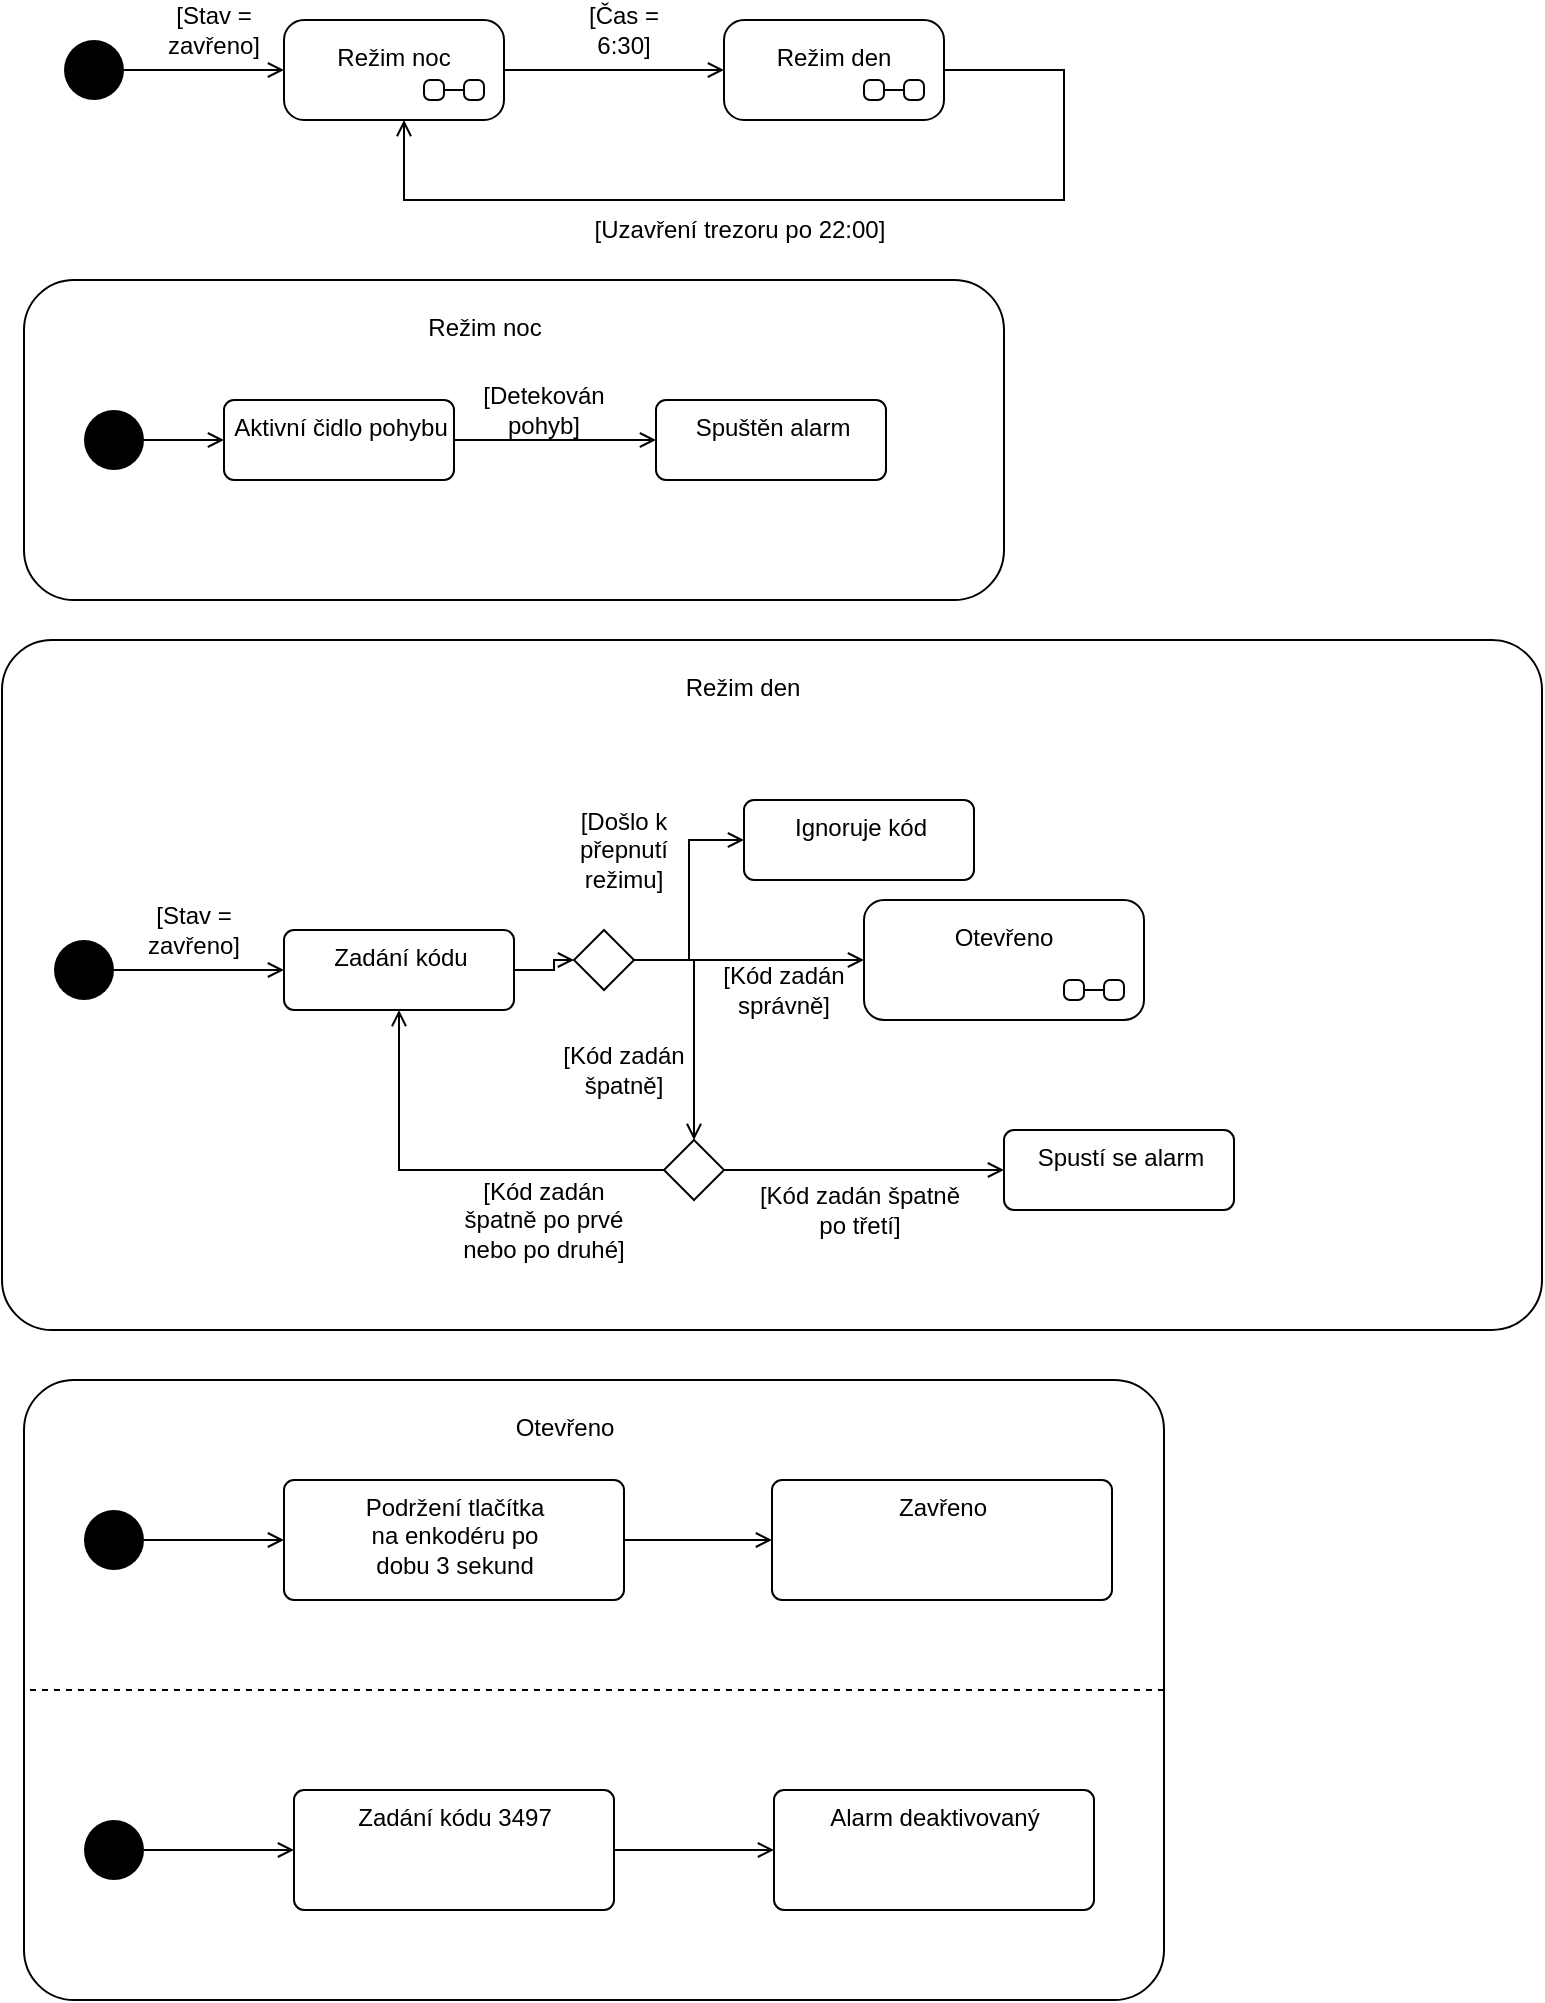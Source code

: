 <mxfile version="18.0.3" type="github">
  <diagram id="ZDYpuokxCG2jLGDbALlZ" name="Page-1">
    <mxGraphModel dx="1422" dy="737" grid="1" gridSize="10" guides="1" tooltips="1" connect="1" arrows="1" fold="1" page="1" pageScale="1" pageWidth="827" pageHeight="1169" math="0" shadow="0">
      <root>
        <mxCell id="0" />
        <mxCell id="1" parent="0" />
        <mxCell id="XG8IhkjPqRWT0HxYxQJB-3" value="" style="edgeStyle=orthogonalEdgeStyle;rounded=0;orthogonalLoop=1;jettySize=auto;html=1;endArrow=open;endFill=0;" edge="1" parent="1" source="XG8IhkjPqRWT0HxYxQJB-1">
          <mxGeometry relative="1" as="geometry">
            <mxPoint x="170" y="145" as="targetPoint" />
          </mxGeometry>
        </mxCell>
        <mxCell id="XG8IhkjPqRWT0HxYxQJB-1" value="" style="ellipse;fillColor=#000000;strokeColor=none;" vertex="1" parent="1">
          <mxGeometry x="60" y="130" width="30" height="30" as="geometry" />
        </mxCell>
        <mxCell id="XG8IhkjPqRWT0HxYxQJB-8" value="" style="edgeStyle=orthogonalEdgeStyle;rounded=0;orthogonalLoop=1;jettySize=auto;html=1;endArrow=open;endFill=0;exitX=1;exitY=0.5;exitDx=0;exitDy=0;" edge="1" parent="1" source="XG8IhkjPqRWT0HxYxQJB-13">
          <mxGeometry relative="1" as="geometry">
            <mxPoint x="290" y="145" as="sourcePoint" />
            <mxPoint x="390" y="145" as="targetPoint" />
          </mxGeometry>
        </mxCell>
        <mxCell id="XG8IhkjPqRWT0HxYxQJB-6" value="[Stav = zavřeno]" style="text;html=1;strokeColor=none;fillColor=none;align=center;verticalAlign=middle;whiteSpace=wrap;rounded=0;" vertex="1" parent="1">
          <mxGeometry x="100" y="110" width="70" height="30" as="geometry" />
        </mxCell>
        <mxCell id="XG8IhkjPqRWT0HxYxQJB-10" style="edgeStyle=orthogonalEdgeStyle;rounded=0;orthogonalLoop=1;jettySize=auto;html=1;entryX=0.5;entryY=1;entryDx=0;entryDy=0;endArrow=open;endFill=0;exitX=1;exitY=0.5;exitDx=0;exitDy=0;" edge="1" parent="1" source="XG8IhkjPqRWT0HxYxQJB-14">
          <mxGeometry relative="1" as="geometry">
            <mxPoint x="510" y="145" as="sourcePoint" />
            <mxPoint x="230" y="170" as="targetPoint" />
            <Array as="points">
              <mxPoint x="560" y="145" />
              <mxPoint x="560" y="210" />
              <mxPoint x="230" y="210" />
            </Array>
          </mxGeometry>
        </mxCell>
        <mxCell id="XG8IhkjPqRWT0HxYxQJB-9" value="[Čas = 6:30]" style="text;html=1;strokeColor=none;fillColor=none;align=center;verticalAlign=middle;whiteSpace=wrap;rounded=0;" vertex="1" parent="1">
          <mxGeometry x="310" y="110" width="60" height="30" as="geometry" />
        </mxCell>
        <mxCell id="XG8IhkjPqRWT0HxYxQJB-11" value="[Uzavření trezoru po 22:00]" style="text;html=1;strokeColor=none;fillColor=none;align=center;verticalAlign=middle;whiteSpace=wrap;rounded=0;" vertex="1" parent="1">
          <mxGeometry x="310" y="210" width="176" height="30" as="geometry" />
        </mxCell>
        <mxCell id="XG8IhkjPqRWT0HxYxQJB-13" value="Režim noc" style="shape=umlState;rounded=1;verticalAlign=top;spacingTop=5;umlStateSymbol=collapseState;absoluteArcSize=1;arcSize=10;" vertex="1" parent="1">
          <mxGeometry x="170" y="120" width="110" height="50" as="geometry" />
        </mxCell>
        <mxCell id="XG8IhkjPqRWT0HxYxQJB-14" value="Režim den" style="shape=umlState;rounded=1;verticalAlign=top;spacingTop=5;umlStateSymbol=collapseState;absoluteArcSize=1;arcSize=10;" vertex="1" parent="1">
          <mxGeometry x="390" y="120" width="110" height="50" as="geometry" />
        </mxCell>
        <mxCell id="XG8IhkjPqRWT0HxYxQJB-15" value="Režim noc" style="html=1;align=center;verticalAlign=top;rounded=1;absoluteArcSize=1;arcSize=50;dashed=0;spacingTop=10;spacingRight=30;" vertex="1" parent="1">
          <mxGeometry x="40" y="250" width="490" height="160" as="geometry" />
        </mxCell>
        <mxCell id="XG8IhkjPqRWT0HxYxQJB-16" value="Režim den" style="html=1;align=center;verticalAlign=top;rounded=1;absoluteArcSize=1;arcSize=50;dashed=0;spacingTop=10;spacingRight=30;" vertex="1" parent="1">
          <mxGeometry x="29" y="430" width="770" height="345" as="geometry" />
        </mxCell>
        <mxCell id="XG8IhkjPqRWT0HxYxQJB-19" value="" style="edgeStyle=orthogonalEdgeStyle;rounded=0;orthogonalLoop=1;jettySize=auto;html=1;endArrow=open;endFill=0;" edge="1" parent="1" source="XG8IhkjPqRWT0HxYxQJB-17" target="XG8IhkjPqRWT0HxYxQJB-18">
          <mxGeometry relative="1" as="geometry" />
        </mxCell>
        <mxCell id="XG8IhkjPqRWT0HxYxQJB-17" value="" style="ellipse;fillColor=#000000;strokeColor=none;" vertex="1" parent="1">
          <mxGeometry x="55" y="580" width="30" height="30" as="geometry" />
        </mxCell>
        <mxCell id="XG8IhkjPqRWT0HxYxQJB-23" value="" style="edgeStyle=orthogonalEdgeStyle;rounded=0;orthogonalLoop=1;jettySize=auto;html=1;endArrow=open;endFill=0;" edge="1" parent="1" source="XG8IhkjPqRWT0HxYxQJB-18" target="XG8IhkjPqRWT0HxYxQJB-22">
          <mxGeometry relative="1" as="geometry" />
        </mxCell>
        <mxCell id="XG8IhkjPqRWT0HxYxQJB-18" value="Zadání kódu" style="html=1;align=center;verticalAlign=top;rounded=1;absoluteArcSize=1;arcSize=10;dashed=0;" vertex="1" parent="1">
          <mxGeometry x="170" y="575" width="115" height="40" as="geometry" />
        </mxCell>
        <mxCell id="XG8IhkjPqRWT0HxYxQJB-42" style="edgeStyle=orthogonalEdgeStyle;rounded=0;orthogonalLoop=1;jettySize=auto;html=1;entryX=0;entryY=0.5;entryDx=0;entryDy=0;endArrow=open;endFill=0;" edge="1" parent="1" source="XG8IhkjPqRWT0HxYxQJB-22" target="XG8IhkjPqRWT0HxYxQJB-52">
          <mxGeometry relative="1" as="geometry">
            <mxPoint x="450" y="610" as="targetPoint" />
          </mxGeometry>
        </mxCell>
        <mxCell id="XG8IhkjPqRWT0HxYxQJB-43" style="edgeStyle=orthogonalEdgeStyle;rounded=0;orthogonalLoop=1;jettySize=auto;html=1;entryX=0;entryY=0.5;entryDx=0;entryDy=0;endArrow=open;endFill=0;" edge="1" parent="1" source="XG8IhkjPqRWT0HxYxQJB-22" target="XG8IhkjPqRWT0HxYxQJB-38">
          <mxGeometry relative="1" as="geometry" />
        </mxCell>
        <mxCell id="XG8IhkjPqRWT0HxYxQJB-73" style="edgeStyle=orthogonalEdgeStyle;rounded=0;orthogonalLoop=1;jettySize=auto;html=1;entryX=0.5;entryY=0;entryDx=0;entryDy=0;endArrow=open;endFill=0;" edge="1" parent="1" source="XG8IhkjPqRWT0HxYxQJB-22" target="XG8IhkjPqRWT0HxYxQJB-72">
          <mxGeometry relative="1" as="geometry" />
        </mxCell>
        <mxCell id="XG8IhkjPqRWT0HxYxQJB-22" value="" style="rhombus;" vertex="1" parent="1">
          <mxGeometry x="315" y="575" width="30" height="30" as="geometry" />
        </mxCell>
        <mxCell id="XG8IhkjPqRWT0HxYxQJB-29" style="edgeStyle=orthogonalEdgeStyle;rounded=0;orthogonalLoop=1;jettySize=auto;html=1;exitX=0.5;exitY=1;exitDx=0;exitDy=0;endArrow=open;endFill=0;" edge="1" parent="1">
          <mxGeometry relative="1" as="geometry">
            <mxPoint x="499" y="740" as="sourcePoint" />
            <mxPoint x="499" y="740" as="targetPoint" />
          </mxGeometry>
        </mxCell>
        <mxCell id="XG8IhkjPqRWT0HxYxQJB-32" value="[Kód zadán správně]" style="text;html=1;strokeColor=none;fillColor=none;align=center;verticalAlign=middle;whiteSpace=wrap;rounded=0;" vertex="1" parent="1">
          <mxGeometry x="380" y="590" width="80" height="30" as="geometry" />
        </mxCell>
        <mxCell id="XG8IhkjPqRWT0HxYxQJB-33" value="[Kód zadán špatně]" style="text;html=1;strokeColor=none;fillColor=none;align=center;verticalAlign=middle;whiteSpace=wrap;rounded=0;" vertex="1" parent="1">
          <mxGeometry x="300" y="630" width="80" height="30" as="geometry" />
        </mxCell>
        <mxCell id="XG8IhkjPqRWT0HxYxQJB-36" value="[Stav = zavřeno]" style="text;html=1;strokeColor=none;fillColor=none;align=center;verticalAlign=middle;whiteSpace=wrap;rounded=0;" vertex="1" parent="1">
          <mxGeometry x="90" y="560" width="70" height="30" as="geometry" />
        </mxCell>
        <mxCell id="XG8IhkjPqRWT0HxYxQJB-38" value="Ignoruje kód" style="html=1;align=center;verticalAlign=top;rounded=1;absoluteArcSize=1;arcSize=10;dashed=0;" vertex="1" parent="1">
          <mxGeometry x="400" y="510" width="115" height="40" as="geometry" />
        </mxCell>
        <mxCell id="XG8IhkjPqRWT0HxYxQJB-45" value="[Došlo k přepnutí režimu]" style="text;html=1;strokeColor=none;fillColor=none;align=center;verticalAlign=middle;whiteSpace=wrap;rounded=0;" vertex="1" parent="1">
          <mxGeometry x="310" y="520" width="60" height="30" as="geometry" />
        </mxCell>
        <mxCell id="XG8IhkjPqRWT0HxYxQJB-47" value="Spustí se alarm" style="html=1;align=center;verticalAlign=top;rounded=1;absoluteArcSize=1;arcSize=10;dashed=0;" vertex="1" parent="1">
          <mxGeometry x="530" y="675" width="115" height="40" as="geometry" />
        </mxCell>
        <mxCell id="XG8IhkjPqRWT0HxYxQJB-52" value="Otevřeno" style="shape=umlState;rounded=1;verticalAlign=top;spacingTop=5;umlStateSymbol=collapseState;absoluteArcSize=1;arcSize=10;" vertex="1" parent="1">
          <mxGeometry x="460" y="560" width="140" height="60" as="geometry" />
        </mxCell>
        <mxCell id="XG8IhkjPqRWT0HxYxQJB-53" value="Otevřeno" style="html=1;align=center;verticalAlign=top;rounded=1;absoluteArcSize=1;arcSize=50;dashed=0;spacingTop=10;spacingRight=30;" vertex="1" parent="1">
          <mxGeometry x="40" y="800" width="570" height="310" as="geometry" />
        </mxCell>
        <mxCell id="XG8IhkjPqRWT0HxYxQJB-56" value="" style="edgeStyle=orthogonalEdgeStyle;rounded=0;orthogonalLoop=1;jettySize=auto;html=1;endArrow=open;endFill=0;" edge="1" parent="1" source="XG8IhkjPqRWT0HxYxQJB-54" target="XG8IhkjPqRWT0HxYxQJB-55">
          <mxGeometry relative="1" as="geometry" />
        </mxCell>
        <mxCell id="XG8IhkjPqRWT0HxYxQJB-54" value="" style="ellipse;fillColor=#000000;strokeColor=none;" vertex="1" parent="1">
          <mxGeometry x="70" y="865" width="30" height="30" as="geometry" />
        </mxCell>
        <mxCell id="XG8IhkjPqRWT0HxYxQJB-58" value="" style="edgeStyle=orthogonalEdgeStyle;rounded=0;orthogonalLoop=1;jettySize=auto;html=1;endArrow=open;endFill=0;" edge="1" parent="1" source="XG8IhkjPqRWT0HxYxQJB-55" target="XG8IhkjPqRWT0HxYxQJB-57">
          <mxGeometry relative="1" as="geometry" />
        </mxCell>
        <mxCell id="XG8IhkjPqRWT0HxYxQJB-55" value="Podržení tlačítka&lt;br&gt;na enkodéru po&lt;br&gt;dobu 3 sekund" style="html=1;align=center;verticalAlign=top;rounded=1;absoluteArcSize=1;arcSize=10;dashed=0;" vertex="1" parent="1">
          <mxGeometry x="170" y="850" width="170" height="60" as="geometry" />
        </mxCell>
        <mxCell id="XG8IhkjPqRWT0HxYxQJB-57" value="Zavřeno" style="html=1;align=center;verticalAlign=top;rounded=1;absoluteArcSize=1;arcSize=10;dashed=0;" vertex="1" parent="1">
          <mxGeometry x="414" y="850" width="170" height="60" as="geometry" />
        </mxCell>
        <mxCell id="XG8IhkjPqRWT0HxYxQJB-61" value="" style="edgeStyle=orthogonalEdgeStyle;rounded=0;orthogonalLoop=1;jettySize=auto;html=1;endArrow=open;endFill=0;" edge="1" parent="1" source="XG8IhkjPqRWT0HxYxQJB-59" target="XG8IhkjPqRWT0HxYxQJB-60">
          <mxGeometry relative="1" as="geometry" />
        </mxCell>
        <mxCell id="XG8IhkjPqRWT0HxYxQJB-59" value="" style="ellipse;fillColor=#000000;strokeColor=none;" vertex="1" parent="1">
          <mxGeometry x="70" y="1020" width="30" height="30" as="geometry" />
        </mxCell>
        <mxCell id="XG8IhkjPqRWT0HxYxQJB-63" value="" style="edgeStyle=orthogonalEdgeStyle;rounded=0;orthogonalLoop=1;jettySize=auto;html=1;endArrow=open;endFill=0;" edge="1" parent="1" source="XG8IhkjPqRWT0HxYxQJB-60" target="XG8IhkjPqRWT0HxYxQJB-62">
          <mxGeometry relative="1" as="geometry" />
        </mxCell>
        <mxCell id="XG8IhkjPqRWT0HxYxQJB-60" value="Zadání kódu 3497" style="html=1;align=center;verticalAlign=top;rounded=1;absoluteArcSize=1;arcSize=10;dashed=0;" vertex="1" parent="1">
          <mxGeometry x="175" y="1005" width="160" height="60" as="geometry" />
        </mxCell>
        <mxCell id="XG8IhkjPqRWT0HxYxQJB-62" value="Alarm deaktivovaný" style="html=1;align=center;verticalAlign=top;rounded=1;absoluteArcSize=1;arcSize=10;dashed=0;" vertex="1" parent="1">
          <mxGeometry x="415" y="1005" width="160" height="60" as="geometry" />
        </mxCell>
        <mxCell id="XG8IhkjPqRWT0HxYxQJB-65" value="" style="endArrow=none;dashed=1;html=1;rounded=0;entryX=0;entryY=0.5;entryDx=0;entryDy=0;exitX=1;exitY=0.5;exitDx=0;exitDy=0;" edge="1" parent="1" source="XG8IhkjPqRWT0HxYxQJB-53" target="XG8IhkjPqRWT0HxYxQJB-53">
          <mxGeometry width="50" height="50" relative="1" as="geometry">
            <mxPoint x="140" y="990" as="sourcePoint" />
            <mxPoint x="190" y="940" as="targetPoint" />
          </mxGeometry>
        </mxCell>
        <mxCell id="XG8IhkjPqRWT0HxYxQJB-68" value="" style="edgeStyle=orthogonalEdgeStyle;rounded=0;orthogonalLoop=1;jettySize=auto;html=1;endArrow=open;endFill=0;" edge="1" parent="1" source="XG8IhkjPqRWT0HxYxQJB-66" target="XG8IhkjPqRWT0HxYxQJB-67">
          <mxGeometry relative="1" as="geometry" />
        </mxCell>
        <mxCell id="XG8IhkjPqRWT0HxYxQJB-66" value="" style="ellipse;fillColor=#000000;strokeColor=none;" vertex="1" parent="1">
          <mxGeometry x="70" y="315" width="30" height="30" as="geometry" />
        </mxCell>
        <mxCell id="XG8IhkjPqRWT0HxYxQJB-70" value="" style="edgeStyle=orthogonalEdgeStyle;rounded=0;orthogonalLoop=1;jettySize=auto;html=1;endArrow=open;endFill=0;" edge="1" parent="1" source="XG8IhkjPqRWT0HxYxQJB-67" target="XG8IhkjPqRWT0HxYxQJB-69">
          <mxGeometry relative="1" as="geometry" />
        </mxCell>
        <mxCell id="XG8IhkjPqRWT0HxYxQJB-67" value="Aktivní čidlo pohybu" style="html=1;align=center;verticalAlign=top;rounded=1;absoluteArcSize=1;arcSize=10;dashed=0;" vertex="1" parent="1">
          <mxGeometry x="140" y="310" width="115" height="40" as="geometry" />
        </mxCell>
        <mxCell id="XG8IhkjPqRWT0HxYxQJB-69" value="Spuštěn alarm" style="html=1;align=center;verticalAlign=top;rounded=1;absoluteArcSize=1;arcSize=10;dashed=0;" vertex="1" parent="1">
          <mxGeometry x="356" y="310" width="115" height="40" as="geometry" />
        </mxCell>
        <mxCell id="XG8IhkjPqRWT0HxYxQJB-71" value="[Detekován pohyb]" style="text;html=1;strokeColor=none;fillColor=none;align=center;verticalAlign=middle;whiteSpace=wrap;rounded=0;" vertex="1" parent="1">
          <mxGeometry x="265" y="300" width="70" height="30" as="geometry" />
        </mxCell>
        <mxCell id="XG8IhkjPqRWT0HxYxQJB-76" style="edgeStyle=orthogonalEdgeStyle;rounded=0;orthogonalLoop=1;jettySize=auto;html=1;entryX=0;entryY=0.5;entryDx=0;entryDy=0;endArrow=open;endFill=0;" edge="1" parent="1" source="XG8IhkjPqRWT0HxYxQJB-72" target="XG8IhkjPqRWT0HxYxQJB-47">
          <mxGeometry relative="1" as="geometry" />
        </mxCell>
        <mxCell id="XG8IhkjPqRWT0HxYxQJB-77" style="edgeStyle=orthogonalEdgeStyle;rounded=0;orthogonalLoop=1;jettySize=auto;html=1;entryX=0.5;entryY=1;entryDx=0;entryDy=0;endArrow=open;endFill=0;" edge="1" parent="1" source="XG8IhkjPqRWT0HxYxQJB-72" target="XG8IhkjPqRWT0HxYxQJB-18">
          <mxGeometry relative="1" as="geometry" />
        </mxCell>
        <mxCell id="XG8IhkjPqRWT0HxYxQJB-72" value="" style="rhombus;" vertex="1" parent="1">
          <mxGeometry x="360" y="680" width="30" height="30" as="geometry" />
        </mxCell>
        <mxCell id="XG8IhkjPqRWT0HxYxQJB-78" value="[Kód zadán špatně po prvé nebo po druhé]" style="text;html=1;strokeColor=none;fillColor=none;align=center;verticalAlign=middle;whiteSpace=wrap;rounded=0;" vertex="1" parent="1">
          <mxGeometry x="250" y="705" width="100" height="30" as="geometry" />
        </mxCell>
        <mxCell id="XG8IhkjPqRWT0HxYxQJB-79" value="[Kód zadán špatně po třetí]" style="text;html=1;strokeColor=none;fillColor=none;align=center;verticalAlign=middle;whiteSpace=wrap;rounded=0;" vertex="1" parent="1">
          <mxGeometry x="402.5" y="700" width="110" height="30" as="geometry" />
        </mxCell>
      </root>
    </mxGraphModel>
  </diagram>
</mxfile>
